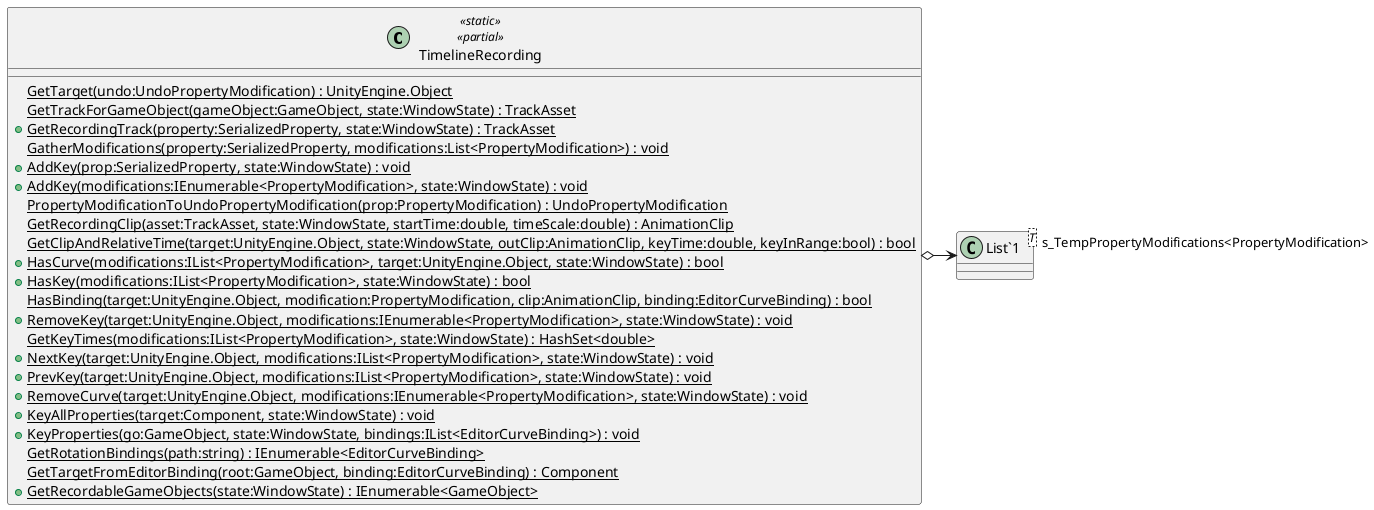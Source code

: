 @startuml
class TimelineRecording <<static>> <<partial>> {
    {static} GetTarget(undo:UndoPropertyModification) : UnityEngine.Object
    {static} GetTrackForGameObject(gameObject:GameObject, state:WindowState) : TrackAsset
    + {static} GetRecordingTrack(property:SerializedProperty, state:WindowState) : TrackAsset
    {static} GatherModifications(property:SerializedProperty, modifications:List<PropertyModification>) : void
    + {static} AddKey(prop:SerializedProperty, state:WindowState) : void
    + {static} AddKey(modifications:IEnumerable<PropertyModification>, state:WindowState) : void
    {static} PropertyModificationToUndoPropertyModification(prop:PropertyModification) : UndoPropertyModification
    {static} GetRecordingClip(asset:TrackAsset, state:WindowState, startTime:double, timeScale:double) : AnimationClip
    {static} GetClipAndRelativeTime(target:UnityEngine.Object, state:WindowState, outClip:AnimationClip, keyTime:double, keyInRange:bool) : bool
    + {static} HasCurve(modifications:IList<PropertyModification>, target:UnityEngine.Object, state:WindowState) : bool
    + {static} HasKey(modifications:IList<PropertyModification>, state:WindowState) : bool
    {static} HasBinding(target:UnityEngine.Object, modification:PropertyModification, clip:AnimationClip, binding:EditorCurveBinding) : bool
    + {static} RemoveKey(target:UnityEngine.Object, modifications:IEnumerable<PropertyModification>, state:WindowState) : void
    {static} GetKeyTimes(modifications:IList<PropertyModification>, state:WindowState) : HashSet<double>
    + {static} NextKey(target:UnityEngine.Object, modifications:IList<PropertyModification>, state:WindowState) : void
    + {static} PrevKey(target:UnityEngine.Object, modifications:IList<PropertyModification>, state:WindowState) : void
    + {static} RemoveCurve(target:UnityEngine.Object, modifications:IEnumerable<PropertyModification>, state:WindowState) : void
    + {static} KeyAllProperties(target:Component, state:WindowState) : void
    + {static} KeyProperties(go:GameObject, state:WindowState, bindings:IList<EditorCurveBinding>) : void
    {static} GetRotationBindings(path:string) : IEnumerable<EditorCurveBinding>
    {static} GetTargetFromEditorBinding(root:GameObject, binding:EditorCurveBinding) : Component
    + {static} GetRecordableGameObjects(state:WindowState) : IEnumerable<GameObject>
}
class "List`1"<T> {
}
TimelineRecording o-> "s_TempPropertyModifications<PropertyModification>" "List`1"
@enduml
